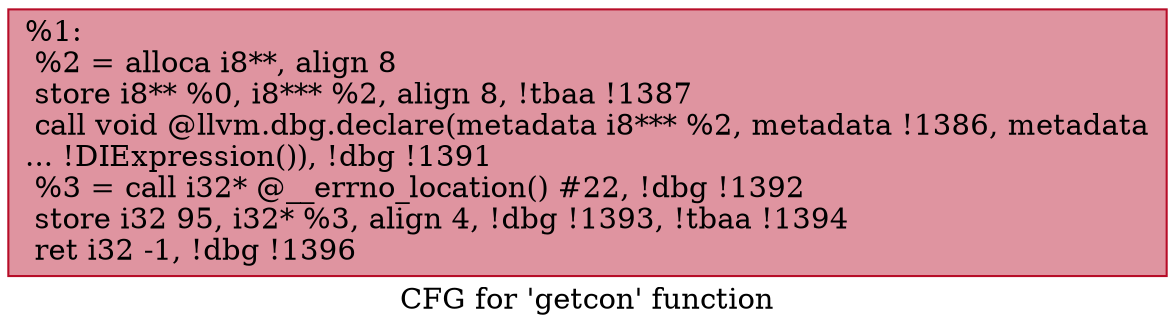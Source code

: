 digraph "CFG for 'getcon' function" {
	label="CFG for 'getcon' function";

	Node0x1871150 [shape=record,color="#b70d28ff", style=filled, fillcolor="#b70d2870",label="{%1:\l  %2 = alloca i8**, align 8\l  store i8** %0, i8*** %2, align 8, !tbaa !1387\l  call void @llvm.dbg.declare(metadata i8*** %2, metadata !1386, metadata\l... !DIExpression()), !dbg !1391\l  %3 = call i32* @__errno_location() #22, !dbg !1392\l  store i32 95, i32* %3, align 4, !dbg !1393, !tbaa !1394\l  ret i32 -1, !dbg !1396\l}"];
}
